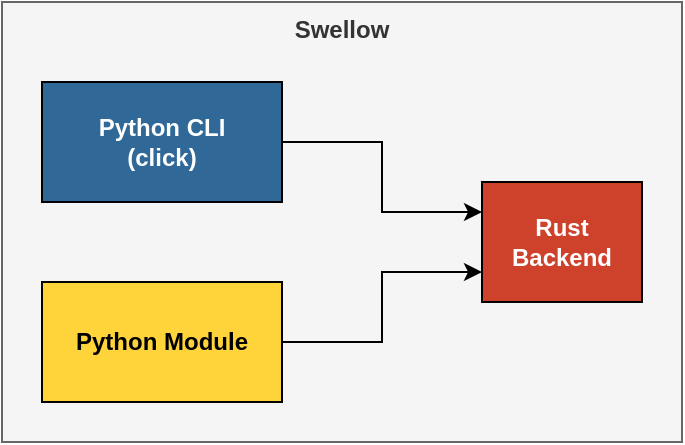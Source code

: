 <mxfile version="28.2.3">
  <diagram name="Page-1" id="UqnKOfgajF83_7NdPa1X">
    <mxGraphModel dx="683" dy="399" grid="1" gridSize="10" guides="1" tooltips="1" connect="1" arrows="1" fold="1" page="1" pageScale="1" pageWidth="827" pageHeight="1169" math="0" shadow="0">
      <root>
        <mxCell id="0" />
        <mxCell id="1" parent="0" />
        <mxCell id="ATjrThRweyBXS06hC6E1-8" value="&lt;b&gt;Swellow&lt;/b&gt;" style="text;html=1;align=center;verticalAlign=top;whiteSpace=wrap;rounded=0;fillColor=#f5f5f5;fontColor=#333333;strokeColor=#666666;labelPosition=center;verticalLabelPosition=middle;" parent="1" vertex="1">
          <mxGeometry x="280" y="50" width="340" height="220" as="geometry" />
        </mxCell>
        <mxCell id="ATjrThRweyBXS06hC6E1-1" value="&lt;b&gt;&lt;font style=&quot;color: light-dark(rgb(255, 255, 255), rgb(237, 237, 237));&quot;&gt;Rust&lt;/font&gt;&lt;/b&gt;&lt;div&gt;&lt;b&gt;&lt;font style=&quot;color: light-dark(rgb(255, 255, 255), rgb(237, 237, 237));&quot;&gt;Backend&lt;/font&gt;&lt;/b&gt;&lt;/div&gt;" style="rounded=0;whiteSpace=wrap;html=1;fillColor=light-dark(#CE412B,#EDEDED);" parent="1" vertex="1">
          <mxGeometry x="520" y="140" width="80" height="60" as="geometry" />
        </mxCell>
        <mxCell id="ATjrThRweyBXS06hC6E1-5" style="edgeStyle=orthogonalEdgeStyle;rounded=0;orthogonalLoop=1;jettySize=auto;html=1;entryX=0;entryY=0.25;entryDx=0;entryDy=0;" parent="1" source="ATjrThRweyBXS06hC6E1-3" target="ATjrThRweyBXS06hC6E1-1" edge="1">
          <mxGeometry relative="1" as="geometry" />
        </mxCell>
        <mxCell id="ATjrThRweyBXS06hC6E1-3" value="&lt;div&gt;&lt;b style=&quot;background-color: transparent; color: light-dark(rgb(0, 0, 0), rgb(255, 255, 255));&quot;&gt;&lt;font style=&quot;color: light-dark(rgb(255, 255, 255), rgb(237, 237, 237));&quot;&gt;Python CLI&lt;/font&gt;&lt;/b&gt;&lt;/div&gt;&lt;div&gt;&lt;b&gt;&lt;font style=&quot;color: light-dark(rgb(255, 255, 255), rgb(237, 237, 237));&quot;&gt;(click)&lt;/font&gt;&lt;/b&gt;&lt;/div&gt;" style="rounded=0;whiteSpace=wrap;html=1;fillColor=light-dark(#306998,#EDEDED);" parent="1" vertex="1">
          <mxGeometry x="300" y="90" width="120" height="60" as="geometry" />
        </mxCell>
        <mxCell id="ATjrThRweyBXS06hC6E1-7" style="edgeStyle=orthogonalEdgeStyle;rounded=0;orthogonalLoop=1;jettySize=auto;html=1;entryX=0;entryY=0.75;entryDx=0;entryDy=0;" parent="1" source="ATjrThRweyBXS06hC6E1-4" target="ATjrThRweyBXS06hC6E1-1" edge="1">
          <mxGeometry relative="1" as="geometry" />
        </mxCell>
        <mxCell id="ATjrThRweyBXS06hC6E1-4" value="&lt;font&gt;&lt;b&gt;Python Module&lt;/b&gt;&lt;/font&gt;" style="rounded=0;whiteSpace=wrap;html=1;fillColor=light-dark(#FFD43B,#EDEDED);fontColor=#000000;" parent="1" vertex="1">
          <mxGeometry x="300" y="190" width="120" height="60" as="geometry" />
        </mxCell>
      </root>
    </mxGraphModel>
  </diagram>
</mxfile>
